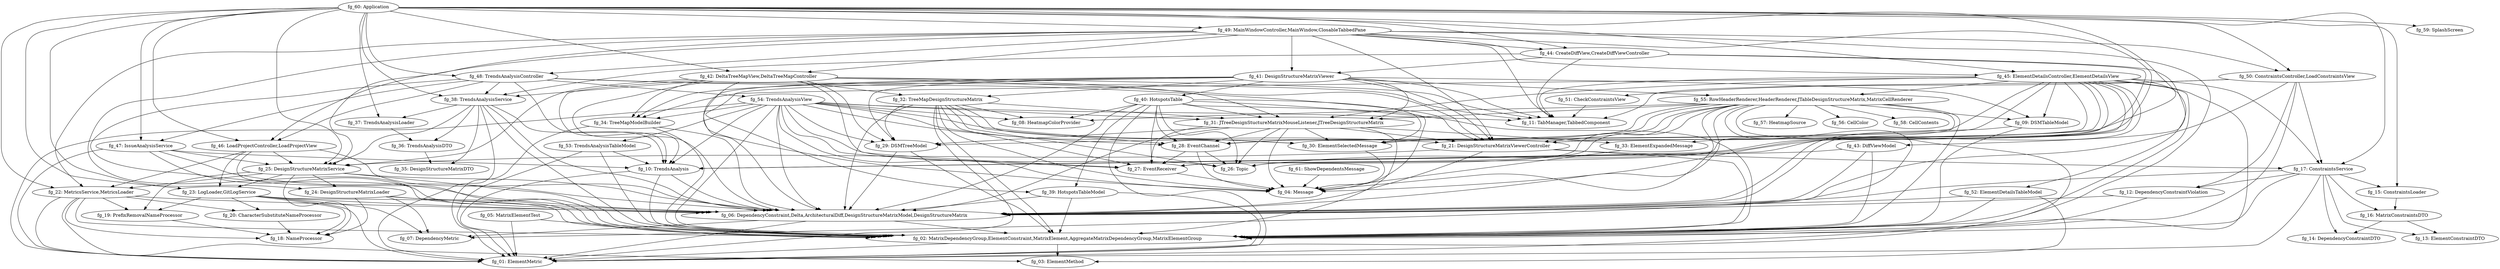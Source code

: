 digraph G { 
"fg_02: MatrixDependencyGroup,ElementConstraint,MatrixElement,AggregateMatrixDependencyGroup,MatrixElementGroup" -> "fg_03: ElementMethod"; 
"fg_02: MatrixDependencyGroup,ElementConstraint,MatrixElement,AggregateMatrixDependencyGroup,MatrixElementGroup" -> "fg_01: ElementMetric"; 
"fg_05: MatrixElementTest" -> "fg_02: MatrixDependencyGroup,ElementConstraint,MatrixElement,AggregateMatrixDependencyGroup,MatrixElementGroup"; 
"fg_05: MatrixElementTest" -> "fg_01: ElementMetric"; 
"fg_06: DependencyConstraint,Delta,ArchitecturalDiff,DesignStructureMatrixModel,DesignStructureMatrix" -> "fg_02: MatrixDependencyGroup,ElementConstraint,MatrixElement,AggregateMatrixDependencyGroup,MatrixElementGroup"; 
"fg_06: DependencyConstraint,Delta,ArchitecturalDiff,DesignStructureMatrixModel,DesignStructureMatrix" -> "fg_07: DependencyMetric"; 
"fg_06: DependencyConstraint,Delta,ArchitecturalDiff,DesignStructureMatrixModel,DesignStructureMatrix" -> "fg_01: ElementMetric"; 
"fg_09: DSMTableModel" -> "fg_06: DependencyConstraint,Delta,ArchitecturalDiff,DesignStructureMatrixModel,DesignStructureMatrix"; 
"fg_09: DSMTableModel" -> "fg_02: MatrixDependencyGroup,ElementConstraint,MatrixElement,AggregateMatrixDependencyGroup,MatrixElementGroup"; 
"fg_10: TrendsAnalysis" -> "fg_06: DependencyConstraint,Delta,ArchitecturalDiff,DesignStructureMatrixModel,DesignStructureMatrix"; 
"fg_10: TrendsAnalysis" -> "fg_02: MatrixDependencyGroup,ElementConstraint,MatrixElement,AggregateMatrixDependencyGroup,MatrixElementGroup"; 
"fg_10: TrendsAnalysis" -> "fg_01: ElementMetric"; 
"fg_12: DependencyConstraintViolation" -> "fg_02: MatrixDependencyGroup,ElementConstraint,MatrixElement,AggregateMatrixDependencyGroup,MatrixElementGroup"; 
"fg_12: DependencyConstraintViolation" -> "fg_06: DependencyConstraint,Delta,ArchitecturalDiff,DesignStructureMatrixModel,DesignStructureMatrix"; 
"fg_15: ConstraintsLoader" -> "fg_16: MatrixConstraintsDTO"; 
"fg_16: MatrixConstraintsDTO" -> "fg_14: DependencyConstraintDTO"; 
"fg_16: MatrixConstraintsDTO" -> "fg_13: ElementConstraintDTO"; 
"fg_17: ConstraintsService" -> "fg_14: DependencyConstraintDTO"; 
"fg_17: ConstraintsService" -> "fg_12: DependencyConstraintViolation"; 
"fg_17: ConstraintsService" -> "fg_13: ElementConstraintDTO"; 
"fg_17: ConstraintsService" -> "fg_16: MatrixConstraintsDTO"; 
"fg_17: ConstraintsService" -> "fg_15: ConstraintsLoader"; 
"fg_17: ConstraintsService" -> "fg_02: MatrixDependencyGroup,ElementConstraint,MatrixElement,AggregateMatrixDependencyGroup,MatrixElementGroup"; 
"fg_17: ConstraintsService" -> "fg_06: DependencyConstraint,Delta,ArchitecturalDiff,DesignStructureMatrixModel,DesignStructureMatrix"; 
"fg_17: ConstraintsService" -> "fg_01: ElementMetric"; 
"fg_19: PrefixRemovalNameProcessor" -> "fg_18: NameProcessor"; 
"fg_20: CharacterSubstituteNameProcessor" -> "fg_18: NameProcessor"; 
"fg_21: DesignStructureMatrixViewerController" -> "fg_02: MatrixDependencyGroup,ElementConstraint,MatrixElement,AggregateMatrixDependencyGroup,MatrixElementGroup"; 
"fg_21: DesignStructureMatrixViewerController" -> "fg_06: DependencyConstraint,Delta,ArchitecturalDiff,DesignStructureMatrixModel,DesignStructureMatrix"; 
"fg_21: DesignStructureMatrixViewerController" -> "fg_17: ConstraintsService"; 
"fg_21: DesignStructureMatrixViewerController" -> "fg_25: DesignStructureMatrixService"; 
"fg_22: MetricsService,MetricsLoader" -> "fg_03: ElementMethod"; 
"fg_22: MetricsService,MetricsLoader" -> "fg_20: CharacterSubstituteNameProcessor"; 
"fg_22: MetricsService,MetricsLoader" -> "fg_06: DependencyConstraint,Delta,ArchitecturalDiff,DesignStructureMatrixModel,DesignStructureMatrix"; 
"fg_22: MetricsService,MetricsLoader" -> "fg_02: MatrixDependencyGroup,ElementConstraint,MatrixElement,AggregateMatrixDependencyGroup,MatrixElementGroup"; 
"fg_22: MetricsService,MetricsLoader" -> "fg_01: ElementMetric"; 
"fg_22: MetricsService,MetricsLoader" -> "fg_18: NameProcessor"; 
"fg_22: MetricsService,MetricsLoader" -> "fg_19: PrefixRemovalNameProcessor"; 
"fg_23: LogLoader,GitLogService" -> "fg_20: CharacterSubstituteNameProcessor"; 
"fg_23: LogLoader,GitLogService" -> "fg_06: DependencyConstraint,Delta,ArchitecturalDiff,DesignStructureMatrixModel,DesignStructureMatrix"; 
"fg_23: LogLoader,GitLogService" -> "fg_02: MatrixDependencyGroup,ElementConstraint,MatrixElement,AggregateMatrixDependencyGroup,MatrixElementGroup"; 
"fg_23: LogLoader,GitLogService" -> "fg_07: DependencyMetric"; 
"fg_23: LogLoader,GitLogService" -> "fg_01: ElementMetric"; 
"fg_23: LogLoader,GitLogService" -> "fg_18: NameProcessor"; 
"fg_23: LogLoader,GitLogService" -> "fg_19: PrefixRemovalNameProcessor"; 
"fg_24: DesignStructureMatrixLoader" -> "fg_06: DependencyConstraint,Delta,ArchitecturalDiff,DesignStructureMatrixModel,DesignStructureMatrix"; 
"fg_24: DesignStructureMatrixLoader" -> "fg_02: MatrixDependencyGroup,ElementConstraint,MatrixElement,AggregateMatrixDependencyGroup,MatrixElementGroup"; 
"fg_24: DesignStructureMatrixLoader" -> "fg_07: DependencyMetric"; 
"fg_24: DesignStructureMatrixLoader" -> "fg_18: NameProcessor"; 
"fg_25: DesignStructureMatrixService" -> "fg_22: MetricsService,MetricsLoader"; 
"fg_25: DesignStructureMatrixService" -> "fg_02: MatrixDependencyGroup,ElementConstraint,MatrixElement,AggregateMatrixDependencyGroup,MatrixElementGroup"; 
"fg_25: DesignStructureMatrixService" -> "fg_06: DependencyConstraint,Delta,ArchitecturalDiff,DesignStructureMatrixModel,DesignStructureMatrix"; 
"fg_25: DesignStructureMatrixService" -> "fg_23: LogLoader,GitLogService"; 
"fg_25: DesignStructureMatrixService" -> "fg_24: DesignStructureMatrixLoader"; 
"fg_25: DesignStructureMatrixService" -> "fg_19: PrefixRemovalNameProcessor"; 
"fg_25: DesignStructureMatrixService" -> "fg_18: NameProcessor"; 
"fg_27: EventReceiver" -> "fg_04: Message"; 
"fg_28: EventChannel" -> "fg_04: Message"; 
"fg_28: EventChannel" -> "fg_26: Topic"; 
"fg_28: EventChannel" -> "fg_27: EventReceiver"; 
"fg_29: DSMTreeModel" -> "fg_06: DependencyConstraint,Delta,ArchitecturalDiff,DesignStructureMatrixModel,DesignStructureMatrix"; 
"fg_29: DSMTreeModel" -> "fg_02: MatrixDependencyGroup,ElementConstraint,MatrixElement,AggregateMatrixDependencyGroup,MatrixElementGroup"; 
"fg_30: ElementSelectedMessage" -> "fg_04: Message"; 
"fg_31: JTreeDesignStuctureMatrixMouseListener,JTreeDesignStructureMatrix" -> "fg_04: Message"; 
"fg_31: JTreeDesignStuctureMatrixMouseListener,JTreeDesignStructureMatrix" -> "fg_29: DSMTreeModel"; 
"fg_31: JTreeDesignStuctureMatrixMouseListener,JTreeDesignStructureMatrix" -> "fg_33: ElementExpandedMessage"; 
"fg_31: JTreeDesignStuctureMatrixMouseListener,JTreeDesignStructureMatrix" -> "fg_26: Topic"; 
"fg_31: JTreeDesignStuctureMatrixMouseListener,JTreeDesignStructureMatrix" -> "fg_28: EventChannel"; 
"fg_31: JTreeDesignStuctureMatrixMouseListener,JTreeDesignStructureMatrix" -> "fg_30: ElementSelectedMessage"; 
"fg_31: JTreeDesignStuctureMatrixMouseListener,JTreeDesignStructureMatrix" -> "fg_02: MatrixDependencyGroup,ElementConstraint,MatrixElement,AggregateMatrixDependencyGroup,MatrixElementGroup"; 
"fg_31: JTreeDesignStuctureMatrixMouseListener,JTreeDesignStructureMatrix" -> "fg_06: DependencyConstraint,Delta,ArchitecturalDiff,DesignStructureMatrixModel,DesignStructureMatrix"; 
"fg_31: JTreeDesignStuctureMatrixMouseListener,JTreeDesignStructureMatrix" -> "fg_27: EventReceiver"; 
"fg_31: JTreeDesignStuctureMatrixMouseListener,JTreeDesignStructureMatrix" -> "fg_21: DesignStructureMatrixViewerController"; 
"fg_32: TreeMapDesignStructureMatrix" -> "fg_04: Message"; 
"fg_32: TreeMapDesignStructureMatrix" -> "fg_29: DSMTreeModel"; 
"fg_32: TreeMapDesignStructureMatrix" -> "fg_26: Topic"; 
"fg_32: TreeMapDesignStructureMatrix" -> "fg_28: EventChannel"; 
"fg_32: TreeMapDesignStructureMatrix" -> "fg_30: ElementSelectedMessage"; 
"fg_32: TreeMapDesignStructureMatrix" -> "fg_02: MatrixDependencyGroup,ElementConstraint,MatrixElement,AggregateMatrixDependencyGroup,MatrixElementGroup"; 
"fg_32: TreeMapDesignStructureMatrix" -> "fg_06: DependencyConstraint,Delta,ArchitecturalDiff,DesignStructureMatrixModel,DesignStructureMatrix"; 
"fg_32: TreeMapDesignStructureMatrix" -> "fg_27: EventReceiver"; 
"fg_32: TreeMapDesignStructureMatrix" -> "fg_01: ElementMetric"; 
"fg_32: TreeMapDesignStructureMatrix" -> "fg_31: JTreeDesignStuctureMatrixMouseListener,JTreeDesignStructureMatrix"; 
"fg_32: TreeMapDesignStructureMatrix" -> "fg_08: HeatmapColorProvider"; 
"fg_33: ElementExpandedMessage" -> "fg_04: Message"; 
"fg_34: TreeMapModelBuilder" -> "fg_02: MatrixDependencyGroup,ElementConstraint,MatrixElement,AggregateMatrixDependencyGroup,MatrixElementGroup"; 
"fg_34: TreeMapModelBuilder" -> "fg_06: DependencyConstraint,Delta,ArchitecturalDiff,DesignStructureMatrixModel,DesignStructureMatrix"; 
"fg_34: TreeMapModelBuilder" -> "fg_01: ElementMetric"; 
"fg_36: TrendsAnalysisDTO" -> "fg_35: DesignStructureMatrixDTO"; 
"fg_37: TrendsAnalysisLoader" -> "fg_36: TrendsAnalysisDTO"; 
"fg_38: TrendsAnalysisService" -> "fg_37: TrendsAnalysisLoader"; 
"fg_38: TrendsAnalysisService" -> "fg_35: DesignStructureMatrixDTO"; 
"fg_38: TrendsAnalysisService" -> "fg_06: DependencyConstraint,Delta,ArchitecturalDiff,DesignStructureMatrixModel,DesignStructureMatrix"; 
"fg_38: TrendsAnalysisService" -> "fg_02: MatrixDependencyGroup,ElementConstraint,MatrixElement,AggregateMatrixDependencyGroup,MatrixElementGroup"; 
"fg_38: TrendsAnalysisService" -> "fg_10: TrendsAnalysis"; 
"fg_38: TrendsAnalysisService" -> "fg_01: ElementMetric"; 
"fg_38: TrendsAnalysisService" -> "fg_36: TrendsAnalysisDTO"; 
"fg_38: TrendsAnalysisService" -> "fg_25: DesignStructureMatrixService"; 
"fg_39: HotspotsTableModel" -> "fg_02: MatrixDependencyGroup,ElementConstraint,MatrixElement,AggregateMatrixDependencyGroup,MatrixElementGroup"; 
"fg_39: HotspotsTableModel" -> "fg_06: DependencyConstraint,Delta,ArchitecturalDiff,DesignStructureMatrixModel,DesignStructureMatrix"; 
"fg_39: HotspotsTableModel" -> "fg_01: ElementMetric"; 
"fg_40: HotspotsTable" -> "fg_04: Message"; 
"fg_40: HotspotsTable" -> "fg_39: HotspotsTableModel"; 
"fg_40: HotspotsTable" -> "fg_26: Topic"; 
"fg_40: HotspotsTable" -> "fg_28: EventChannel"; 
"fg_40: HotspotsTable" -> "fg_30: ElementSelectedMessage"; 
"fg_40: HotspotsTable" -> "fg_02: MatrixDependencyGroup,ElementConstraint,MatrixElement,AggregateMatrixDependencyGroup,MatrixElementGroup"; 
"fg_40: HotspotsTable" -> "fg_06: DependencyConstraint,Delta,ArchitecturalDiff,DesignStructureMatrixModel,DesignStructureMatrix"; 
"fg_40: HotspotsTable" -> "fg_01: ElementMetric"; 
"fg_40: HotspotsTable" -> "fg_27: EventReceiver"; 
"fg_40: HotspotsTable" -> "fg_31: JTreeDesignStuctureMatrixMouseListener,JTreeDesignStructureMatrix"; 
"fg_40: HotspotsTable" -> "fg_08: HeatmapColorProvider"; 
"fg_41: DesignStructureMatrixViewer" -> "fg_29: DSMTreeModel"; 
"fg_41: DesignStructureMatrixViewer" -> "fg_55: RowHeaderRenderer,HeaderRenderer,JTableDesignStructureMatrix,MatrixCellRenderer"; 
"fg_41: DesignStructureMatrixViewer" -> "fg_39: HotspotsTableModel"; 
"fg_41: DesignStructureMatrixViewer" -> "fg_06: DependencyConstraint,Delta,ArchitecturalDiff,DesignStructureMatrixModel,DesignStructureMatrix"; 
"fg_41: DesignStructureMatrixViewer" -> "fg_32: TreeMapDesignStructureMatrix"; 
"fg_41: DesignStructureMatrixViewer" -> "fg_40: HotspotsTable"; 
"fg_41: DesignStructureMatrixViewer" -> "fg_09: DSMTableModel"; 
"fg_41: DesignStructureMatrixViewer" -> "fg_34: TreeMapModelBuilder"; 
"fg_41: DesignStructureMatrixViewer" -> "fg_31: JTreeDesignStuctureMatrixMouseListener,JTreeDesignStructureMatrix"; 
"fg_41: DesignStructureMatrixViewer" -> "fg_11: TabManager,TabbedComponent"; 
"fg_41: DesignStructureMatrixViewer" -> "fg_21: DesignStructureMatrixViewerController"; 
"fg_42: DeltaTreeMapView,DeltaTreeMapController" -> "fg_04: Message"; 
"fg_42: DeltaTreeMapView,DeltaTreeMapController" -> "fg_29: DSMTreeModel"; 
"fg_42: DeltaTreeMapView,DeltaTreeMapController" -> "fg_38: TrendsAnalysisService"; 
"fg_42: DeltaTreeMapView,DeltaTreeMapController" -> "fg_06: DependencyConstraint,Delta,ArchitecturalDiff,DesignStructureMatrixModel,DesignStructureMatrix"; 
"fg_42: DeltaTreeMapView,DeltaTreeMapController" -> "fg_32: TreeMapDesignStructureMatrix"; 
"fg_42: DeltaTreeMapView,DeltaTreeMapController" -> "fg_10: TrendsAnalysis"; 
"fg_42: DeltaTreeMapView,DeltaTreeMapController" -> "fg_27: EventReceiver"; 
"fg_42: DeltaTreeMapView,DeltaTreeMapController" -> "fg_25: DesignStructureMatrixService"; 
"fg_42: DeltaTreeMapView,DeltaTreeMapController" -> "fg_34: TreeMapModelBuilder"; 
"fg_42: DeltaTreeMapView,DeltaTreeMapController" -> "fg_31: JTreeDesignStuctureMatrixMouseListener,JTreeDesignStructureMatrix"; 
"fg_42: DeltaTreeMapView,DeltaTreeMapController" -> "fg_11: TabManager,TabbedComponent"; 
"fg_42: DeltaTreeMapView,DeltaTreeMapController" -> "fg_21: DesignStructureMatrixViewerController"; 
"fg_43: DiffViewModel" -> "fg_06: DependencyConstraint,Delta,ArchitecturalDiff,DesignStructureMatrixModel,DesignStructureMatrix"; 
"fg_43: DiffViewModel" -> "fg_02: MatrixDependencyGroup,ElementConstraint,MatrixElement,AggregateMatrixDependencyGroup,MatrixElementGroup"; 
"fg_43: DiffViewModel" -> "fg_10: TrendsAnalysis"; 
"fg_44: CreateDiffView,CreateDiffViewController" -> "fg_43: DiffViewModel"; 
"fg_44: CreateDiffView,CreateDiffViewController" -> "fg_38: TrendsAnalysisService"; 
"fg_44: CreateDiffView,CreateDiffViewController" -> "fg_10: TrendsAnalysis"; 
"fg_44: CreateDiffView,CreateDiffViewController" -> "fg_41: DesignStructureMatrixViewer"; 
"fg_44: CreateDiffView,CreateDiffViewController" -> "fg_11: TabManager,TabbedComponent"; 
"fg_45: ElementDetailsController,ElementDetailsView" -> "fg_29: DSMTreeModel"; 
"fg_45: ElementDetailsController,ElementDetailsView" -> "fg_04: Message"; 
"fg_45: ElementDetailsController,ElementDetailsView" -> "fg_26: Topic"; 
"fg_45: ElementDetailsController,ElementDetailsView" -> "fg_30: ElementSelectedMessage"; 
"fg_45: ElementDetailsController,ElementDetailsView" -> "fg_06: DependencyConstraint,Delta,ArchitecturalDiff,DesignStructureMatrixModel,DesignStructureMatrix"; 
"fg_45: ElementDetailsController,ElementDetailsView" -> "fg_02: MatrixDependencyGroup,ElementConstraint,MatrixElement,AggregateMatrixDependencyGroup,MatrixElementGroup"; 
"fg_45: ElementDetailsController,ElementDetailsView" -> "fg_01: ElementMetric"; 
"fg_45: ElementDetailsController,ElementDetailsView" -> "fg_09: DSMTableModel"; 
"fg_45: ElementDetailsController,ElementDetailsView" -> "fg_52: ElementDetailsTableModel"; 
"fg_45: ElementDetailsController,ElementDetailsView" -> "fg_11: TabManager,TabbedComponent"; 
"fg_45: ElementDetailsController,ElementDetailsView" -> "fg_55: RowHeaderRenderer,HeaderRenderer,JTableDesignStructureMatrix,MatrixCellRenderer"; 
"fg_45: ElementDetailsController,ElementDetailsView" -> "fg_28: EventChannel"; 
"fg_45: ElementDetailsController,ElementDetailsView" -> "fg_17: ConstraintsService"; 
"fg_45: ElementDetailsController,ElementDetailsView" -> "fg_27: EventReceiver"; 
"fg_45: ElementDetailsController,ElementDetailsView" -> "fg_34: TreeMapModelBuilder"; 
"fg_45: ElementDetailsController,ElementDetailsView" -> "fg_31: JTreeDesignStuctureMatrixMouseListener,JTreeDesignStructureMatrix"; 
"fg_45: ElementDetailsController,ElementDetailsView" -> "fg_21: DesignStructureMatrixViewerController"; 
"fg_46: LoadProjectController,LoadProjectView" -> "fg_22: MetricsService,MetricsLoader"; 
"fg_46: LoadProjectController,LoadProjectView" -> "fg_06: DependencyConstraint,Delta,ArchitecturalDiff,DesignStructureMatrixModel,DesignStructureMatrix"; 
"fg_46: LoadProjectController,LoadProjectView" -> "fg_02: MatrixDependencyGroup,ElementConstraint,MatrixElement,AggregateMatrixDependencyGroup,MatrixElementGroup"; 
"fg_46: LoadProjectController,LoadProjectView" -> "fg_23: LogLoader,GitLogService"; 
"fg_46: LoadProjectController,LoadProjectView" -> "fg_25: DesignStructureMatrixService"; 
"fg_47: IssueAnalysisService" -> "fg_06: DependencyConstraint,Delta,ArchitecturalDiff,DesignStructureMatrixModel,DesignStructureMatrix"; 
"fg_47: IssueAnalysisService" -> "fg_02: MatrixDependencyGroup,ElementConstraint,MatrixElement,AggregateMatrixDependencyGroup,MatrixElementGroup"; 
"fg_47: IssueAnalysisService" -> "fg_10: TrendsAnalysis"; 
"fg_47: IssueAnalysisService" -> "fg_01: ElementMetric"; 
"fg_47: IssueAnalysisService" -> "fg_25: DesignStructureMatrixService"; 
"fg_48: TrendsAnalysisController" -> "fg_46: LoadProjectController,LoadProjectView"; 
"fg_48: TrendsAnalysisController" -> "fg_38: TrendsAnalysisService"; 
"fg_48: TrendsAnalysisController" -> "fg_06: DependencyConstraint,Delta,ArchitecturalDiff,DesignStructureMatrixModel,DesignStructureMatrix"; 
"fg_48: TrendsAnalysisController" -> "fg_47: IssueAnalysisService"; 
"fg_48: TrendsAnalysisController" -> "fg_10: TrendsAnalysis"; 
"fg_48: TrendsAnalysisController" -> "fg_11: TabManager,TabbedComponent"; 
"fg_48: TrendsAnalysisController" -> "fg_21: DesignStructureMatrixViewerController"; 
"fg_48: TrendsAnalysisController" -> "fg_54: TrendsAnalysisView"; 
"fg_49: MainWindowController,MainWindow,ClosableTabbedPane" -> "fg_45: ElementDetailsController,ElementDetailsView"; 
"fg_49: MainWindowController,MainWindow,ClosableTabbedPane" -> "fg_06: DependencyConstraint,Delta,ArchitecturalDiff,DesignStructureMatrixModel,DesignStructureMatrix"; 
"fg_49: MainWindowController,MainWindow,ClosableTabbedPane" -> "fg_02: MatrixDependencyGroup,ElementConstraint,MatrixElement,AggregateMatrixDependencyGroup,MatrixElementGroup"; 
"fg_49: MainWindowController,MainWindow,ClosableTabbedPane" -> "fg_42: DeltaTreeMapView,DeltaTreeMapController"; 
"fg_49: MainWindowController,MainWindow,ClosableTabbedPane" -> "fg_50: ConstraintsController,LoadConstraintsView"; 
"fg_49: MainWindowController,MainWindow,ClosableTabbedPane" -> "fg_44: CreateDiffView,CreateDiffViewController"; 
"fg_49: MainWindowController,MainWindow,ClosableTabbedPane" -> "fg_11: TabManager,TabbedComponent"; 
"fg_49: MainWindowController,MainWindow,ClosableTabbedPane" -> "fg_46: LoadProjectController,LoadProjectView"; 
"fg_49: MainWindowController,MainWindow,ClosableTabbedPane" -> "fg_22: MetricsService,MetricsLoader"; 
"fg_49: MainWindowController,MainWindow,ClosableTabbedPane" -> "fg_10: TrendsAnalysis"; 
"fg_49: MainWindowController,MainWindow,ClosableTabbedPane" -> "fg_25: DesignStructureMatrixService"; 
"fg_49: MainWindowController,MainWindow,ClosableTabbedPane" -> "fg_41: DesignStructureMatrixViewer"; 
"fg_49: MainWindowController,MainWindow,ClosableTabbedPane" -> "fg_48: TrendsAnalysisController"; 
"fg_49: MainWindowController,MainWindow,ClosableTabbedPane" -> "fg_21: DesignStructureMatrixViewerController"; 
"fg_50: ConstraintsController,LoadConstraintsView" -> "fg_12: DependencyConstraintViolation"; 
"fg_50: ConstraintsController,LoadConstraintsView" -> "fg_02: MatrixDependencyGroup,ElementConstraint,MatrixElement,AggregateMatrixDependencyGroup,MatrixElementGroup"; 
"fg_50: ConstraintsController,LoadConstraintsView" -> "fg_06: DependencyConstraint,Delta,ArchitecturalDiff,DesignStructureMatrixModel,DesignStructureMatrix"; 
"fg_50: ConstraintsController,LoadConstraintsView" -> "fg_17: ConstraintsService"; 
"fg_50: ConstraintsController,LoadConstraintsView" -> "fg_51: CheckConstraintsView"; 
"fg_50: ConstraintsController,LoadConstraintsView" -> "fg_11: TabManager,TabbedComponent"; 
"fg_51: CheckConstraintsView" -> "fg_11: TabManager,TabbedComponent"; 
"fg_52: ElementDetailsTableModel" -> "fg_03: ElementMethod"; 
"fg_52: ElementDetailsTableModel" -> "fg_02: MatrixDependencyGroup,ElementConstraint,MatrixElement,AggregateMatrixDependencyGroup,MatrixElementGroup"; 
"fg_52: ElementDetailsTableModel" -> "fg_06: DependencyConstraint,Delta,ArchitecturalDiff,DesignStructureMatrixModel,DesignStructureMatrix"; 
"fg_53: TrendsAnalysisTableModel" -> "fg_02: MatrixDependencyGroup,ElementConstraint,MatrixElement,AggregateMatrixDependencyGroup,MatrixElementGroup"; 
"fg_53: TrendsAnalysisTableModel" -> "fg_10: TrendsAnalysis"; 
"fg_53: TrendsAnalysisTableModel" -> "fg_01: ElementMetric"; 
"fg_54: TrendsAnalysisView" -> "fg_29: DSMTreeModel"; 
"fg_54: TrendsAnalysisView" -> "fg_04: Message"; 
"fg_54: TrendsAnalysisView" -> "fg_26: Topic"; 
"fg_54: TrendsAnalysisView" -> "fg_30: ElementSelectedMessage"; 
"fg_54: TrendsAnalysisView" -> "fg_06: DependencyConstraint,Delta,ArchitecturalDiff,DesignStructureMatrixModel,DesignStructureMatrix"; 
"fg_54: TrendsAnalysisView" -> "fg_02: MatrixDependencyGroup,ElementConstraint,MatrixElement,AggregateMatrixDependencyGroup,MatrixElementGroup"; 
"fg_54: TrendsAnalysisView" -> "fg_01: ElementMetric"; 
"fg_54: TrendsAnalysisView" -> "fg_11: TabManager,TabbedComponent"; 
"fg_54: TrendsAnalysisView" -> "fg_08: HeatmapColorProvider"; 
"fg_54: TrendsAnalysisView" -> "fg_28: EventChannel"; 
"fg_54: TrendsAnalysisView" -> "fg_10: TrendsAnalysis"; 
"fg_54: TrendsAnalysisView" -> "fg_27: EventReceiver"; 
"fg_54: TrendsAnalysisView" -> "fg_34: TreeMapModelBuilder"; 
"fg_54: TrendsAnalysisView" -> "fg_53: TrendsAnalysisTableModel"; 
"fg_54: TrendsAnalysisView" -> "fg_31: JTreeDesignStuctureMatrixMouseListener,JTreeDesignStructureMatrix"; 
"fg_54: TrendsAnalysisView" -> "fg_21: DesignStructureMatrixViewerController"; 
"fg_55: RowHeaderRenderer,HeaderRenderer,JTableDesignStructureMatrix,MatrixCellRenderer" -> "fg_04: Message"; 
"fg_55: RowHeaderRenderer,HeaderRenderer,JTableDesignStructureMatrix,MatrixCellRenderer" -> "fg_26: Topic"; 
"fg_55: RowHeaderRenderer,HeaderRenderer,JTableDesignStructureMatrix,MatrixCellRenderer" -> "fg_30: ElementSelectedMessage"; 
"fg_55: RowHeaderRenderer,HeaderRenderer,JTableDesignStructureMatrix,MatrixCellRenderer" -> "fg_06: DependencyConstraint,Delta,ArchitecturalDiff,DesignStructureMatrixModel,DesignStructureMatrix"; 
"fg_55: RowHeaderRenderer,HeaderRenderer,JTableDesignStructureMatrix,MatrixCellRenderer" -> "fg_02: MatrixDependencyGroup,ElementConstraint,MatrixElement,AggregateMatrixDependencyGroup,MatrixElementGroup"; 
"fg_55: RowHeaderRenderer,HeaderRenderer,JTableDesignStructureMatrix,MatrixCellRenderer" -> "fg_01: ElementMetric"; 
"fg_55: RowHeaderRenderer,HeaderRenderer,JTableDesignStructureMatrix,MatrixCellRenderer" -> "fg_09: DSMTableModel"; 
"fg_55: RowHeaderRenderer,HeaderRenderer,JTableDesignStructureMatrix,MatrixCellRenderer" -> "fg_08: HeatmapColorProvider"; 
"fg_55: RowHeaderRenderer,HeaderRenderer,JTableDesignStructureMatrix,MatrixCellRenderer" -> "fg_33: ElementExpandedMessage"; 
"fg_55: RowHeaderRenderer,HeaderRenderer,JTableDesignStructureMatrix,MatrixCellRenderer" -> "fg_28: EventChannel"; 
"fg_55: RowHeaderRenderer,HeaderRenderer,JTableDesignStructureMatrix,MatrixCellRenderer" -> "fg_57: HeatmapSource"; 
"fg_55: RowHeaderRenderer,HeaderRenderer,JTableDesignStructureMatrix,MatrixCellRenderer" -> "fg_56: CellColor"; 
"fg_55: RowHeaderRenderer,HeaderRenderer,JTableDesignStructureMatrix,MatrixCellRenderer" -> "fg_07: DependencyMetric"; 
"fg_55: RowHeaderRenderer,HeaderRenderer,JTableDesignStructureMatrix,MatrixCellRenderer" -> "fg_58: CellContents"; 
"fg_55: RowHeaderRenderer,HeaderRenderer,JTableDesignStructureMatrix,MatrixCellRenderer" -> "fg_27: EventReceiver"; 
"fg_55: RowHeaderRenderer,HeaderRenderer,JTableDesignStructureMatrix,MatrixCellRenderer" -> "fg_31: JTreeDesignStuctureMatrixMouseListener,JTreeDesignStructureMatrix"; 
"fg_55: RowHeaderRenderer,HeaderRenderer,JTableDesignStructureMatrix,MatrixCellRenderer" -> "fg_21: DesignStructureMatrixViewerController"; 
"fg_60: Application" -> "fg_38: TrendsAnalysisService"; 
"fg_60: Application" -> "fg_15: ConstraintsLoader"; 
"fg_60: Application" -> "fg_45: ElementDetailsController,ElementDetailsView"; 
"fg_60: Application" -> "fg_42: DeltaTreeMapView,DeltaTreeMapController"; 
"fg_60: Application" -> "fg_50: ConstraintsController,LoadConstraintsView"; 
"fg_60: Application" -> "fg_44: CreateDiffView,CreateDiffViewController"; 
"fg_60: Application" -> "fg_59: SplashScreen"; 
"fg_60: Application" -> "fg_46: LoadProjectController,LoadProjectView"; 
"fg_60: Application" -> "fg_22: MetricsService,MetricsLoader"; 
"fg_60: Application" -> "fg_37: TrendsAnalysisLoader"; 
"fg_60: Application" -> "fg_47: IssueAnalysisService"; 
"fg_60: Application" -> "fg_49: MainWindowController,MainWindow,ClosableTabbedPane"; 
"fg_60: Application" -> "fg_17: ConstraintsService"; 
"fg_60: Application" -> "fg_23: LogLoader,GitLogService"; 
"fg_60: Application" -> "fg_25: DesignStructureMatrixService"; 
"fg_60: Application" -> "fg_24: DesignStructureMatrixLoader"; 
"fg_60: Application" -> "fg_48: TrendsAnalysisController"; 
"fg_60: Application" -> "fg_21: DesignStructureMatrixViewerController"; 
"fg_61: ShowDependentsMessage" -> "fg_04: Message"; 
}